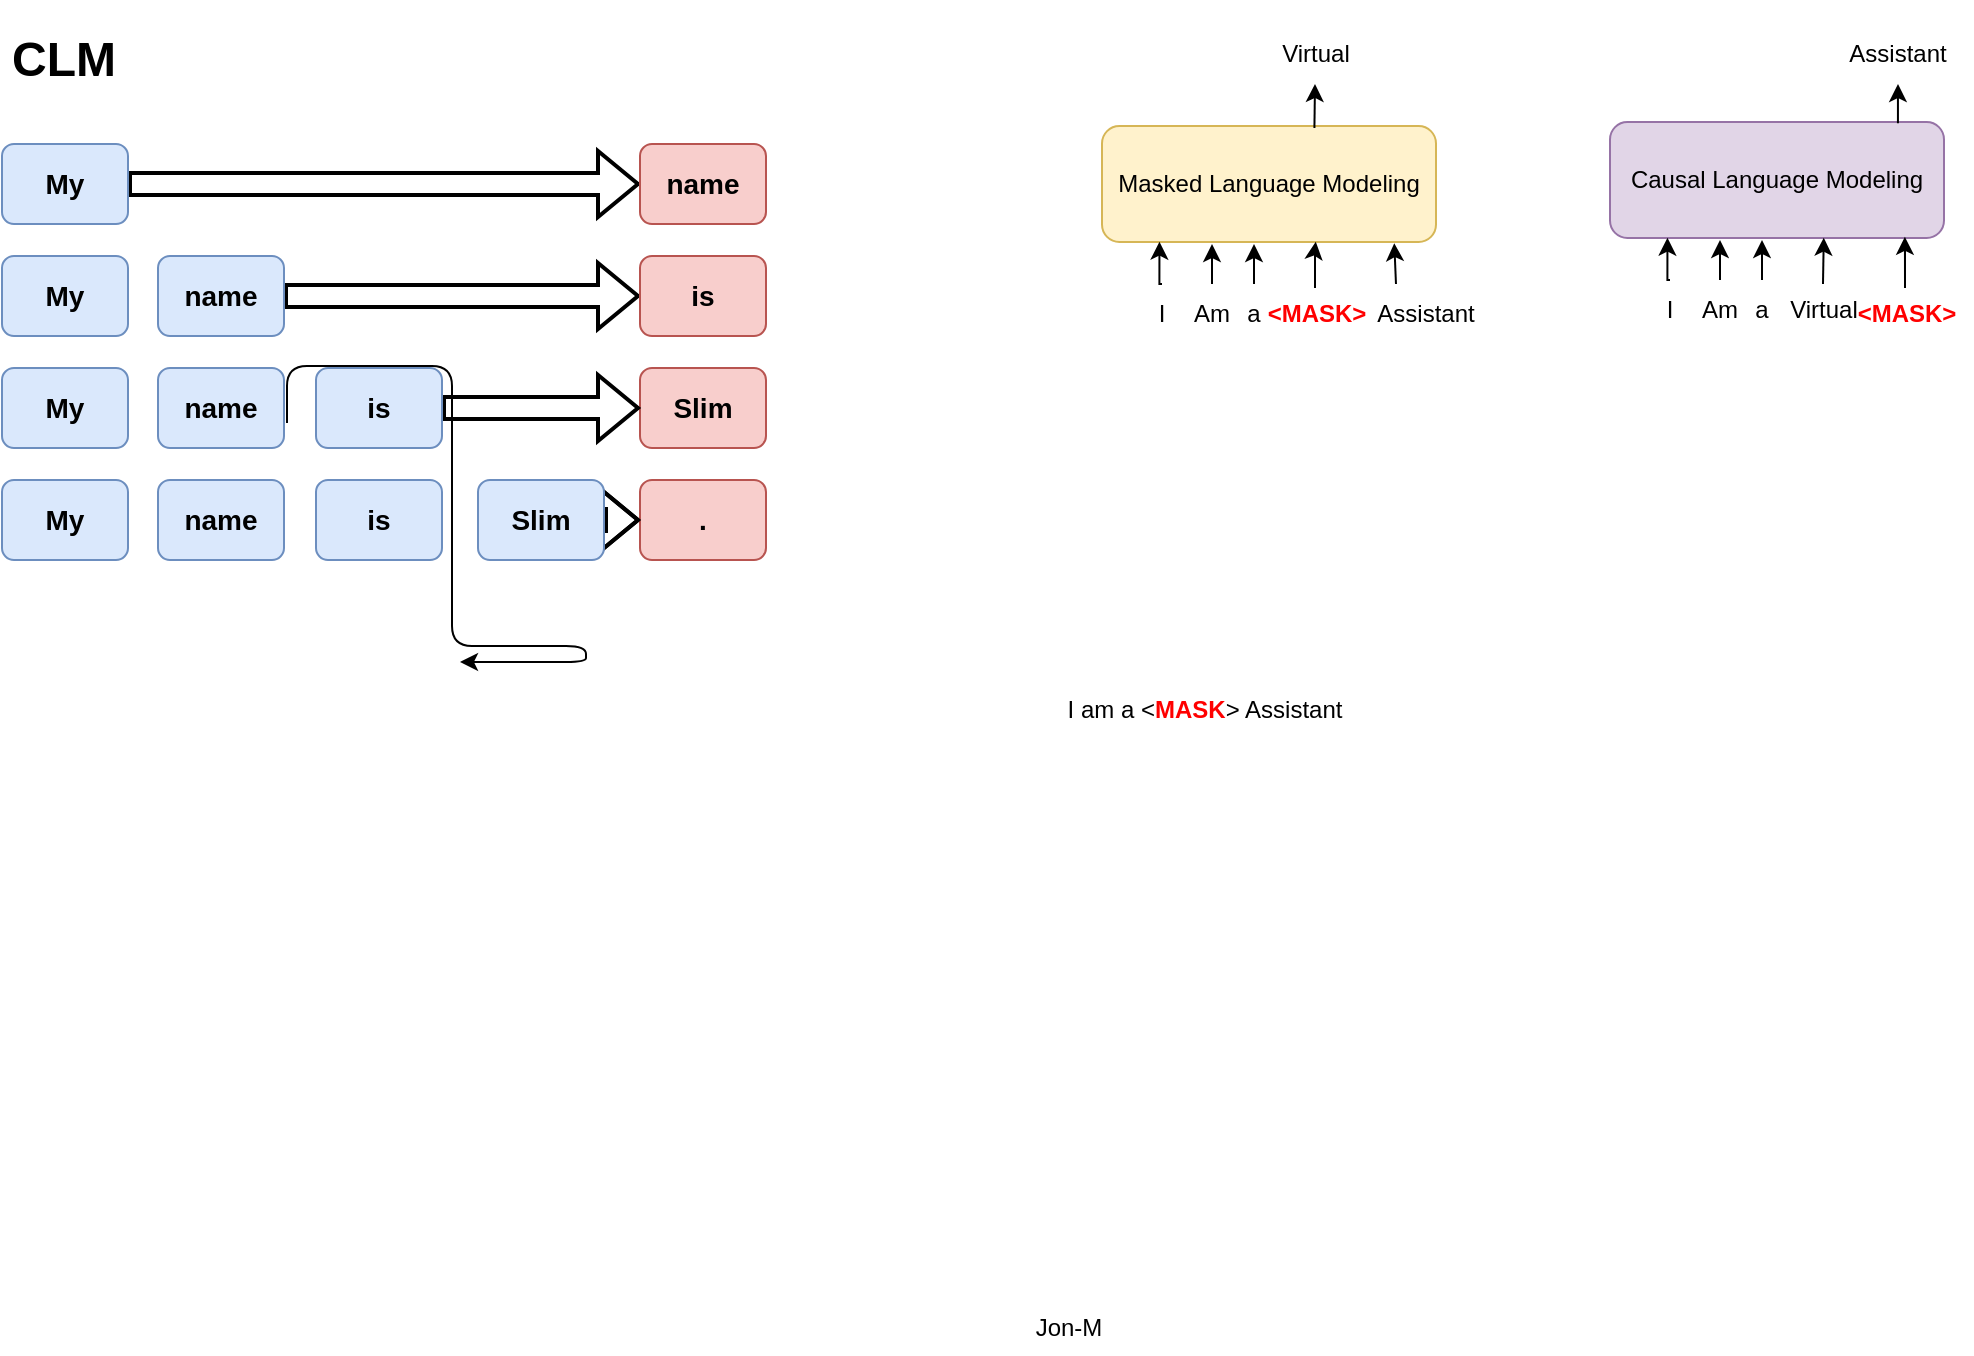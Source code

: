 <mxfile version="21.1.5" type="device">
  <diagram id="AllzhJJeG0eL6vwa1mOl" name="Page-1">
    <mxGraphModel dx="1050" dy="673" grid="0" gridSize="10" guides="1" tooltips="1" connect="1" arrows="1" fold="1" page="1" pageScale="1" pageWidth="1169" pageHeight="827" math="0" shadow="0">
      <root>
        <mxCell id="0" />
        <mxCell id="1" parent="0" />
        <mxCell id="Qs0hDt5Ojxp2bGyC0d3M-2" value="" style="edgeStyle=orthogonalEdgeStyle;rounded=0;orthogonalLoop=1;jettySize=auto;html=1;fontSize=14;fontStyle=1;shape=flexArrow;strokeWidth=2;startSize=7;" parent="1" source="erCxGVNcBSu2ljuZGB63-46" target="Qs0hDt5Ojxp2bGyC0d3M-1" edge="1">
          <mxGeometry relative="1" as="geometry" />
        </mxCell>
        <mxCell id="erCxGVNcBSu2ljuZGB63-46" value="My" style="rounded=1;whiteSpace=wrap;html=1;fillColor=#dae8fc;strokeColor=#6c8ebf;flipV=1;fontSize=14;fontStyle=1" parent="1" vertex="1">
          <mxGeometry x="41" y="166" width="63" height="40" as="geometry" />
        </mxCell>
        <mxCell id="M6zi7HVIkSsclCQ7qqvP-11" style="edgeStyle=orthogonalEdgeStyle;orthogonalLoop=1;jettySize=auto;html=1;exitX=0.5;exitY=0;exitDx=0;exitDy=0;endArrow=classic;endFill=1;entryX=0.25;entryY=1;entryDx=0;entryDy=0;rounded=1;" parent="1" edge="1">
          <mxGeometry relative="1" as="geometry">
            <mxPoint x="270" y="425" as="targetPoint" />
            <Array as="points">
              <mxPoint x="183" y="277" />
              <mxPoint x="266" y="277" />
              <mxPoint x="266" y="417" />
              <mxPoint x="333" y="417" />
            </Array>
            <mxPoint x="183.5" y="305.5" as="sourcePoint" />
          </mxGeometry>
        </mxCell>
        <mxCell id="M6zi7HVIkSsclCQ7qqvP-112" value="&lt;h1 style=&quot;border-color: var(--border-color);&quot;&gt;CLM&lt;/h1&gt;" style="text;html=1;strokeColor=none;fillColor=none;spacing=5;spacingTop=-20;whiteSpace=wrap;overflow=hidden;rounded=0;" parent="1" vertex="1">
          <mxGeometry x="41" y="104" width="69" height="46" as="geometry" />
        </mxCell>
        <mxCell id="M6zi7HVIkSsclCQ7qqvP-146" value="Jon-M" style="text;html=1;align=center;verticalAlign=middle;resizable=0;points=[];autosize=1;strokeColor=none;fillColor=none;" parent="1" vertex="1">
          <mxGeometry x="548" y="745" width="51" height="26" as="geometry" />
        </mxCell>
        <mxCell id="Qs0hDt5Ojxp2bGyC0d3M-1" value="name" style="rounded=1;whiteSpace=wrap;html=1;fillColor=#f8cecc;strokeColor=#b85450;flipV=1;fontSize=14;fontStyle=1" parent="1" vertex="1">
          <mxGeometry x="360" y="166" width="63" height="40" as="geometry" />
        </mxCell>
        <mxCell id="Qs0hDt5Ojxp2bGyC0d3M-3" value="My" style="rounded=1;whiteSpace=wrap;html=1;fillColor=#dae8fc;strokeColor=#6c8ebf;flipV=1;fontSize=14;fontStyle=1" parent="1" vertex="1">
          <mxGeometry x="41" y="222" width="63" height="40" as="geometry" />
        </mxCell>
        <mxCell id="Qs0hDt5Ojxp2bGyC0d3M-6" value="" style="edgeStyle=orthogonalEdgeStyle;rounded=0;orthogonalLoop=1;jettySize=auto;html=1;entryX=0;entryY=0.5;entryDx=0;entryDy=0;fontSize=14;fontStyle=1;shape=flexArrow;strokeWidth=2;startSize=7;" parent="1" source="Qs0hDt5Ojxp2bGyC0d3M-4" target="Qs0hDt5Ojxp2bGyC0d3M-7" edge="1">
          <mxGeometry relative="1" as="geometry">
            <mxPoint x="282" y="242" as="targetPoint" />
          </mxGeometry>
        </mxCell>
        <mxCell id="Qs0hDt5Ojxp2bGyC0d3M-4" value="name" style="rounded=1;whiteSpace=wrap;html=1;fillColor=#dae8fc;strokeColor=#6c8ebf;flipV=1;fontSize=14;fontStyle=1" parent="1" vertex="1">
          <mxGeometry x="119" y="222" width="63" height="40" as="geometry" />
        </mxCell>
        <mxCell id="Qs0hDt5Ojxp2bGyC0d3M-7" value="is" style="rounded=1;whiteSpace=wrap;html=1;fillColor=#f8cecc;strokeColor=#b85450;flipV=1;fontSize=14;fontStyle=1" parent="1" vertex="1">
          <mxGeometry x="360" y="222" width="63" height="40" as="geometry" />
        </mxCell>
        <mxCell id="Qs0hDt5Ojxp2bGyC0d3M-8" value="My" style="rounded=1;whiteSpace=wrap;html=1;fillColor=#dae8fc;strokeColor=#6c8ebf;flipV=1;fontSize=14;fontStyle=1" parent="1" vertex="1">
          <mxGeometry x="41" y="278" width="63" height="40" as="geometry" />
        </mxCell>
        <mxCell id="Qs0hDt5Ojxp2bGyC0d3M-10" value="name" style="rounded=1;whiteSpace=wrap;html=1;fillColor=#dae8fc;strokeColor=#6c8ebf;flipV=1;fontSize=14;fontStyle=1" parent="1" vertex="1">
          <mxGeometry x="119" y="278" width="63" height="40" as="geometry" />
        </mxCell>
        <mxCell id="Qs0hDt5Ojxp2bGyC0d3M-11" value="Slim" style="rounded=1;whiteSpace=wrap;html=1;fillColor=#f8cecc;strokeColor=#b85450;flipV=1;fontSize=14;fontStyle=1" parent="1" vertex="1">
          <mxGeometry x="360" y="278" width="63" height="40" as="geometry" />
        </mxCell>
        <mxCell id="Qs0hDt5Ojxp2bGyC0d3M-14" value="" style="edgeStyle=orthogonalEdgeStyle;rounded=0;orthogonalLoop=1;jettySize=auto;html=1;fontSize=14;fontStyle=1;shape=flexArrow;strokeWidth=2;startSize=7;" parent="1" source="Qs0hDt5Ojxp2bGyC0d3M-12" target="Qs0hDt5Ojxp2bGyC0d3M-11" edge="1">
          <mxGeometry relative="1" as="geometry" />
        </mxCell>
        <mxCell id="Qs0hDt5Ojxp2bGyC0d3M-12" value="is" style="rounded=1;whiteSpace=wrap;html=1;fillColor=#dae8fc;strokeColor=#6c8ebf;flipV=1;fontSize=14;fontStyle=1" parent="1" vertex="1">
          <mxGeometry x="198" y="278" width="63" height="40" as="geometry" />
        </mxCell>
        <mxCell id="Qs0hDt5Ojxp2bGyC0d3M-15" value="My" style="rounded=1;whiteSpace=wrap;html=1;fillColor=#dae8fc;strokeColor=#6c8ebf;flipV=1;fontSize=14;fontStyle=1" parent="1" vertex="1">
          <mxGeometry x="41" y="334" width="63" height="40" as="geometry" />
        </mxCell>
        <mxCell id="Qs0hDt5Ojxp2bGyC0d3M-16" value="name" style="rounded=1;whiteSpace=wrap;html=1;fillColor=#dae8fc;strokeColor=#6c8ebf;flipV=1;fontSize=14;fontStyle=1" parent="1" vertex="1">
          <mxGeometry x="119" y="334" width="63" height="40" as="geometry" />
        </mxCell>
        <mxCell id="Qs0hDt5Ojxp2bGyC0d3M-17" value="." style="rounded=1;whiteSpace=wrap;html=1;fillColor=#f8cecc;strokeColor=#b85450;flipV=1;fontSize=14;fontStyle=1" parent="1" vertex="1">
          <mxGeometry x="360" y="334" width="63" height="40" as="geometry" />
        </mxCell>
        <mxCell id="Qs0hDt5Ojxp2bGyC0d3M-19" value="is" style="rounded=1;whiteSpace=wrap;html=1;fillColor=#dae8fc;strokeColor=#6c8ebf;flipV=1;fontSize=14;fontStyle=1" parent="1" vertex="1">
          <mxGeometry x="198" y="334" width="63" height="40" as="geometry" />
        </mxCell>
        <mxCell id="Qs0hDt5Ojxp2bGyC0d3M-22" style="edgeStyle=orthogonalEdgeStyle;rounded=0;orthogonalLoop=1;jettySize=auto;html=1;exitX=1;exitY=0.5;exitDx=0;exitDy=0;shape=flexArrow;strokeWidth=2;startSize=7;" parent="1" source="Qs0hDt5Ojxp2bGyC0d3M-21" target="Qs0hDt5Ojxp2bGyC0d3M-17" edge="1">
          <mxGeometry relative="1" as="geometry" />
        </mxCell>
        <mxCell id="Qs0hDt5Ojxp2bGyC0d3M-21" value="Slim" style="rounded=1;whiteSpace=wrap;html=1;fillColor=#dae8fc;strokeColor=#6c8ebf;flipV=1;fontSize=14;fontStyle=1" parent="1" vertex="1">
          <mxGeometry x="279" y="334" width="63" height="40" as="geometry" />
        </mxCell>
        <mxCell id="Qs0hDt5Ojxp2bGyC0d3M-23" value="Masked Language Modeling" style="rounded=1;whiteSpace=wrap;html=1;fillColor=#fff2cc;strokeColor=#d6b656;" parent="1" vertex="1">
          <mxGeometry x="591" y="157" width="167" height="58" as="geometry" />
        </mxCell>
        <mxCell id="Qs0hDt5Ojxp2bGyC0d3M-24" value="I&lt;span style=&quot;white-space: pre;&quot;&gt; &lt;/span&gt;am&lt;span style=&quot;white-space: pre;&quot;&gt; &lt;/span&gt;a&lt;span style=&quot;white-space: pre;&quot;&gt; &lt;/span&gt;&amp;lt;&lt;font color=&quot;#ff0000&quot;&gt;&lt;b&gt;MASK&lt;/b&gt;&lt;/font&gt;&amp;gt;&lt;span style=&quot;white-space: pre;&quot;&gt; &lt;/span&gt;Assistant" style="text;html=1;strokeColor=none;fillColor=none;align=center;verticalAlign=middle;whiteSpace=wrap;rounded=0;" parent="1" vertex="1">
          <mxGeometry x="530" y="434" width="225" height="30" as="geometry" />
        </mxCell>
        <mxCell id="Qs0hDt5Ojxp2bGyC0d3M-40" style="edgeStyle=orthogonalEdgeStyle;rounded=0;orthogonalLoop=1;jettySize=auto;html=1;exitX=0.5;exitY=0;exitDx=0;exitDy=0;entryX=0.172;entryY=0.997;entryDx=0;entryDy=0;entryPerimeter=0;" parent="1" source="Qs0hDt5Ojxp2bGyC0d3M-27" target="Qs0hDt5Ojxp2bGyC0d3M-23" edge="1">
          <mxGeometry relative="1" as="geometry" />
        </mxCell>
        <mxCell id="Qs0hDt5Ojxp2bGyC0d3M-27" value="I" style="text;html=1;strokeColor=none;fillColor=none;align=center;verticalAlign=middle;whiteSpace=wrap;rounded=0;" parent="1" vertex="1">
          <mxGeometry x="591" y="236" width="60" height="30" as="geometry" />
        </mxCell>
        <mxCell id="Qs0hDt5Ojxp2bGyC0d3M-41" style="edgeStyle=orthogonalEdgeStyle;rounded=0;orthogonalLoop=1;jettySize=auto;html=1;" parent="1" source="Qs0hDt5Ojxp2bGyC0d3M-28" edge="1">
          <mxGeometry relative="1" as="geometry">
            <mxPoint x="646" y="216.4" as="targetPoint" />
          </mxGeometry>
        </mxCell>
        <mxCell id="Qs0hDt5Ojxp2bGyC0d3M-28" value="Am" style="text;html=1;strokeColor=none;fillColor=none;align=center;verticalAlign=middle;whiteSpace=wrap;rounded=0;" parent="1" vertex="1">
          <mxGeometry x="616" y="236" width="60" height="30" as="geometry" />
        </mxCell>
        <mxCell id="Qs0hDt5Ojxp2bGyC0d3M-43" style="edgeStyle=orthogonalEdgeStyle;rounded=0;orthogonalLoop=1;jettySize=auto;html=1;entryX=0.458;entryY=1.01;entryDx=0;entryDy=0;entryPerimeter=0;" parent="1" source="Qs0hDt5Ojxp2bGyC0d3M-29" target="Qs0hDt5Ojxp2bGyC0d3M-23" edge="1">
          <mxGeometry relative="1" as="geometry" />
        </mxCell>
        <mxCell id="Qs0hDt5Ojxp2bGyC0d3M-29" value="a" style="text;html=1;strokeColor=none;fillColor=none;align=center;verticalAlign=middle;whiteSpace=wrap;rounded=0;" parent="1" vertex="1">
          <mxGeometry x="637" y="236" width="60" height="30" as="geometry" />
        </mxCell>
        <mxCell id="Qs0hDt5Ojxp2bGyC0d3M-47" style="edgeStyle=orthogonalEdgeStyle;rounded=0;orthogonalLoop=1;jettySize=auto;html=1;exitX=0.25;exitY=0;exitDx=0;exitDy=0;entryX=0.875;entryY=1.01;entryDx=0;entryDy=0;entryPerimeter=0;" parent="1" source="Qs0hDt5Ojxp2bGyC0d3M-31" target="Qs0hDt5Ojxp2bGyC0d3M-23" edge="1">
          <mxGeometry relative="1" as="geometry" />
        </mxCell>
        <mxCell id="Qs0hDt5Ojxp2bGyC0d3M-31" value="Assistant" style="text;html=1;strokeColor=none;fillColor=none;align=center;verticalAlign=middle;whiteSpace=wrap;rounded=0;" parent="1" vertex="1">
          <mxGeometry x="723" y="236" width="60" height="30" as="geometry" />
        </mxCell>
        <mxCell id="Qs0hDt5Ojxp2bGyC0d3M-46" style="edgeStyle=orthogonalEdgeStyle;rounded=0;orthogonalLoop=1;jettySize=auto;html=1;entryX=0.64;entryY=0.997;entryDx=0;entryDy=0;entryPerimeter=0;" parent="1" source="Qs0hDt5Ojxp2bGyC0d3M-32" target="Qs0hDt5Ojxp2bGyC0d3M-23" edge="1">
          <mxGeometry relative="1" as="geometry" />
        </mxCell>
        <mxCell id="Qs0hDt5Ojxp2bGyC0d3M-32" value="&lt;b&gt;&lt;font color=&quot;#ff0000&quot;&gt;&amp;lt;MASK&amp;gt;&lt;/font&gt;&lt;/b&gt;" style="text;html=1;align=center;verticalAlign=middle;resizable=0;points=[];autosize=1;strokeColor=none;fillColor=none;" parent="1" vertex="1">
          <mxGeometry x="664" y="238" width="67" height="26" as="geometry" />
        </mxCell>
        <mxCell id="Qs0hDt5Ojxp2bGyC0d3M-48" style="edgeStyle=orthogonalEdgeStyle;rounded=0;orthogonalLoop=1;jettySize=auto;html=1;exitX=0.5;exitY=1;exitDx=0;exitDy=0;entryX=0.636;entryY=0.017;entryDx=0;entryDy=0;entryPerimeter=0;startArrow=classic;startFill=1;endArrow=none;endFill=0;" parent="1" source="Qs0hDt5Ojxp2bGyC0d3M-34" target="Qs0hDt5Ojxp2bGyC0d3M-23" edge="1">
          <mxGeometry relative="1" as="geometry" />
        </mxCell>
        <mxCell id="Qs0hDt5Ojxp2bGyC0d3M-34" value="Virtual" style="text;html=1;strokeColor=none;fillColor=none;align=center;verticalAlign=middle;whiteSpace=wrap;rounded=0;" parent="1" vertex="1">
          <mxGeometry x="667.5" y="106" width="60" height="30" as="geometry" />
        </mxCell>
        <mxCell id="Qs0hDt5Ojxp2bGyC0d3M-62" value="Causal Language Modeling" style="rounded=1;whiteSpace=wrap;html=1;fillColor=#e1d5e7;strokeColor=#9673a6;" parent="1" vertex="1">
          <mxGeometry x="845" y="155" width="167" height="58" as="geometry" />
        </mxCell>
        <mxCell id="Qs0hDt5Ojxp2bGyC0d3M-63" style="edgeStyle=orthogonalEdgeStyle;rounded=0;orthogonalLoop=1;jettySize=auto;html=1;exitX=0.5;exitY=0;exitDx=0;exitDy=0;entryX=0.172;entryY=0.997;entryDx=0;entryDy=0;entryPerimeter=0;" parent="1" source="Qs0hDt5Ojxp2bGyC0d3M-64" target="Qs0hDt5Ojxp2bGyC0d3M-62" edge="1">
          <mxGeometry relative="1" as="geometry" />
        </mxCell>
        <mxCell id="Qs0hDt5Ojxp2bGyC0d3M-64" value="I" style="text;html=1;strokeColor=none;fillColor=none;align=center;verticalAlign=middle;whiteSpace=wrap;rounded=0;" parent="1" vertex="1">
          <mxGeometry x="845" y="234" width="60" height="30" as="geometry" />
        </mxCell>
        <mxCell id="Qs0hDt5Ojxp2bGyC0d3M-65" style="edgeStyle=orthogonalEdgeStyle;rounded=0;orthogonalLoop=1;jettySize=auto;html=1;" parent="1" source="Qs0hDt5Ojxp2bGyC0d3M-66" edge="1">
          <mxGeometry relative="1" as="geometry">
            <mxPoint x="900" y="214.4" as="targetPoint" />
          </mxGeometry>
        </mxCell>
        <mxCell id="Qs0hDt5Ojxp2bGyC0d3M-66" value="Am" style="text;html=1;strokeColor=none;fillColor=none;align=center;verticalAlign=middle;whiteSpace=wrap;rounded=0;" parent="1" vertex="1">
          <mxGeometry x="870" y="234" width="60" height="30" as="geometry" />
        </mxCell>
        <mxCell id="Qs0hDt5Ojxp2bGyC0d3M-67" style="edgeStyle=orthogonalEdgeStyle;rounded=0;orthogonalLoop=1;jettySize=auto;html=1;entryX=0.458;entryY=1.01;entryDx=0;entryDy=0;entryPerimeter=0;" parent="1" source="Qs0hDt5Ojxp2bGyC0d3M-68" target="Qs0hDt5Ojxp2bGyC0d3M-62" edge="1">
          <mxGeometry relative="1" as="geometry" />
        </mxCell>
        <mxCell id="Qs0hDt5Ojxp2bGyC0d3M-68" value="a" style="text;html=1;strokeColor=none;fillColor=none;align=center;verticalAlign=middle;whiteSpace=wrap;rounded=0;" parent="1" vertex="1">
          <mxGeometry x="891" y="234" width="60" height="30" as="geometry" />
        </mxCell>
        <mxCell id="Qs0hDt5Ojxp2bGyC0d3M-76" style="edgeStyle=orthogonalEdgeStyle;rounded=0;orthogonalLoop=1;jettySize=auto;html=1;exitX=0.5;exitY=1;exitDx=0;exitDy=0;entryX=0.862;entryY=0.01;entryDx=0;entryDy=0;entryPerimeter=0;startArrow=classic;startFill=1;endArrow=none;endFill=0;" parent="1" source="Qs0hDt5Ojxp2bGyC0d3M-70" target="Qs0hDt5Ojxp2bGyC0d3M-62" edge="1">
          <mxGeometry relative="1" as="geometry" />
        </mxCell>
        <mxCell id="Qs0hDt5Ojxp2bGyC0d3M-70" value="Assistant" style="text;html=1;strokeColor=none;fillColor=none;align=center;verticalAlign=middle;whiteSpace=wrap;rounded=0;" parent="1" vertex="1">
          <mxGeometry x="959" y="106" width="60" height="30" as="geometry" />
        </mxCell>
        <mxCell id="Qs0hDt5Ojxp2bGyC0d3M-71" style="edgeStyle=orthogonalEdgeStyle;rounded=0;orthogonalLoop=1;jettySize=auto;html=1;entryX=0.64;entryY=0.997;entryDx=0;entryDy=0;entryPerimeter=0;" parent="1" target="Qs0hDt5Ojxp2bGyC0d3M-62" edge="1">
          <mxGeometry relative="1" as="geometry">
            <mxPoint x="951.5" y="236" as="sourcePoint" />
          </mxGeometry>
        </mxCell>
        <mxCell id="Qs0hDt5Ojxp2bGyC0d3M-78" style="edgeStyle=orthogonalEdgeStyle;rounded=0;orthogonalLoop=1;jettySize=auto;html=1;entryX=0.883;entryY=0.99;entryDx=0;entryDy=0;entryPerimeter=0;" parent="1" source="Qs0hDt5Ojxp2bGyC0d3M-75" target="Qs0hDt5Ojxp2bGyC0d3M-62" edge="1">
          <mxGeometry relative="1" as="geometry" />
        </mxCell>
        <mxCell id="Qs0hDt5Ojxp2bGyC0d3M-75" value="&lt;b&gt;&lt;font color=&quot;#ff0000&quot;&gt;&amp;lt;MASK&amp;gt;&lt;/font&gt;&lt;/b&gt;" style="text;html=1;align=center;verticalAlign=middle;resizable=0;points=[];autosize=1;strokeColor=none;fillColor=none;" parent="1" vertex="1">
          <mxGeometry x="959" y="238" width="67" height="26" as="geometry" />
        </mxCell>
        <mxCell id="Qs0hDt5Ojxp2bGyC0d3M-77" value="Virtual" style="text;html=1;strokeColor=none;fillColor=none;align=center;verticalAlign=middle;whiteSpace=wrap;rounded=0;" parent="1" vertex="1">
          <mxGeometry x="922" y="234" width="60" height="30" as="geometry" />
        </mxCell>
      </root>
    </mxGraphModel>
  </diagram>
</mxfile>
